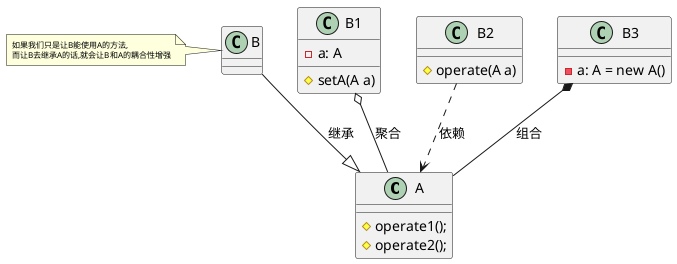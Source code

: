 @startuml

class A
class B
note left: <size:8>如果我们只是让B能使用A的方法,\n<size:8>而让B去继承A的话,就会让B和A的耦合性增强
class B1

B --|> A :继承
B1 o-- A :聚合
B2 ..> A :依赖
B3 *-- A :组合

class A {
    #operate1();
    #operate2();
}

class B {
}

class B1 {
   -a: A
   #setA(A a)
}

class B2 {
   #operate(A a)
}

class B3 {
   -a: A = new A()
}
@enduml